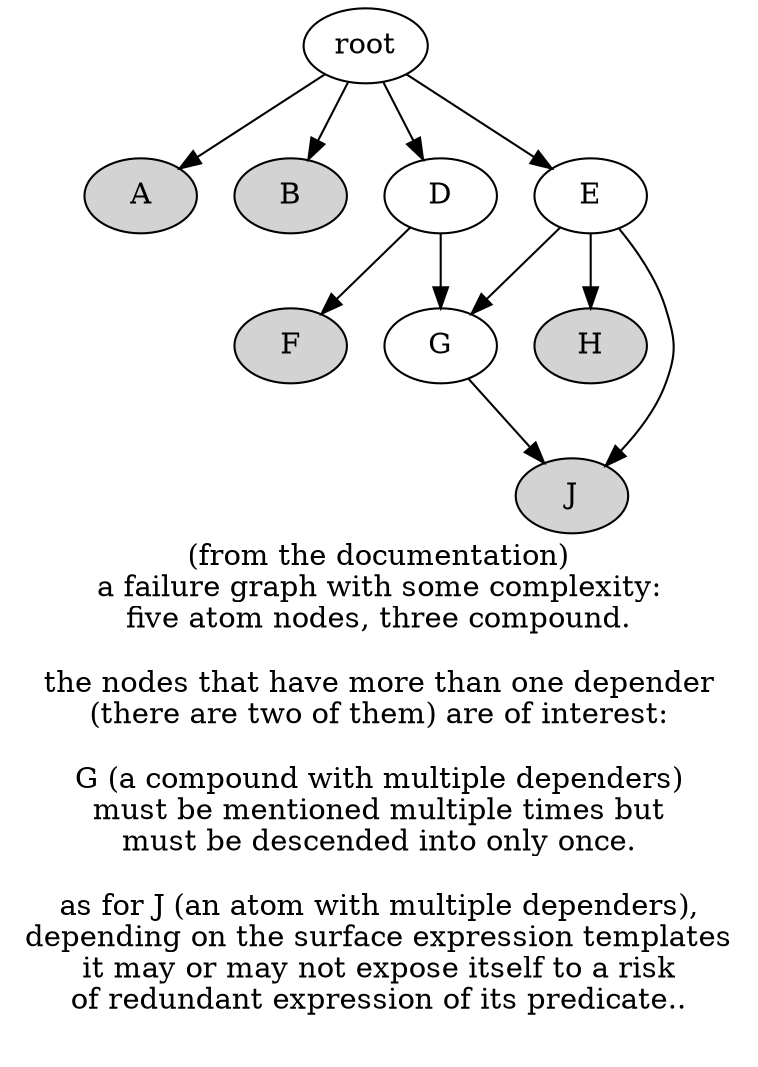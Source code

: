 digraph G {
 label="(from the documentation)
a failure graph with some complexity:
five atom nodes, three compound.

the nodes that have more than one depender
(there are two of them) are of interest:

G (a compound with multiple dependers)
must be mentioned multiple times but
must be descended into only once.

as for J (an atom with multiple dependers),
depending on the surface expression templates
it may or may not expose itself to a risk
of redundant expression of its predicate..

"
 A [bgcolor=grey style=filled]
 B [bgcolor=grey style=filled]
 F [bgcolor=grey style=filled]
 H [bgcolor=grey style=filled]
 J [bgcolor=grey style=filled]
 root -> A
 root -> B
 root -> D
 root -> E
 D -> F
 D -> G
 E -> G
 E -> H
 E -> J
 G -> J
}
